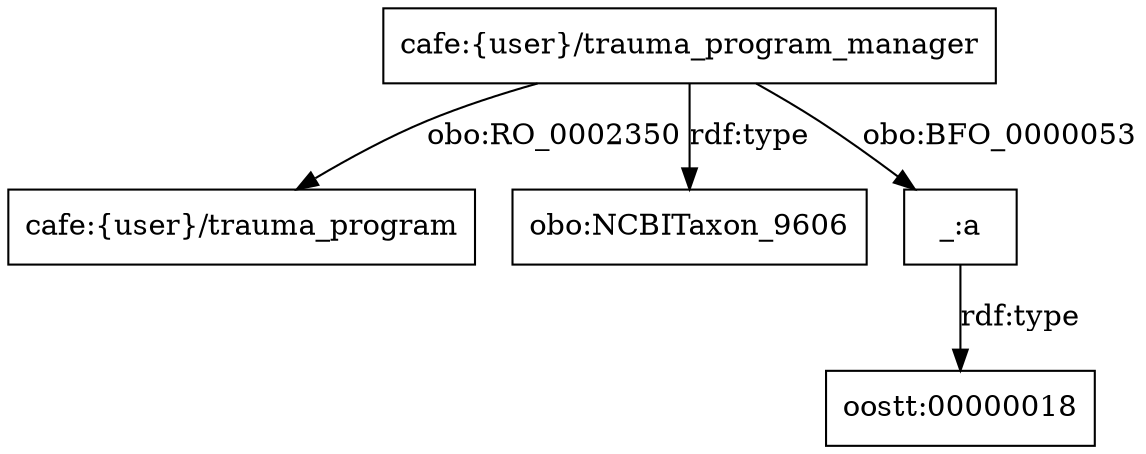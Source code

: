 digraph g { node [shape=rectangle];
"cafe:{user}/trauma_program_manager" -> "cafe:{user}/trauma_program" [label="obo:RO_0002350"]
"cafe:{user}/trauma_program_manager" -> "obo:NCBITaxon_9606" [label="rdf:type"]
"cafe:{user}/trauma_program_manager" -> "_:a" [label="obo:BFO_0000053"]
"_:a" -> "oostt:00000018" [label="rdf:type"]
}